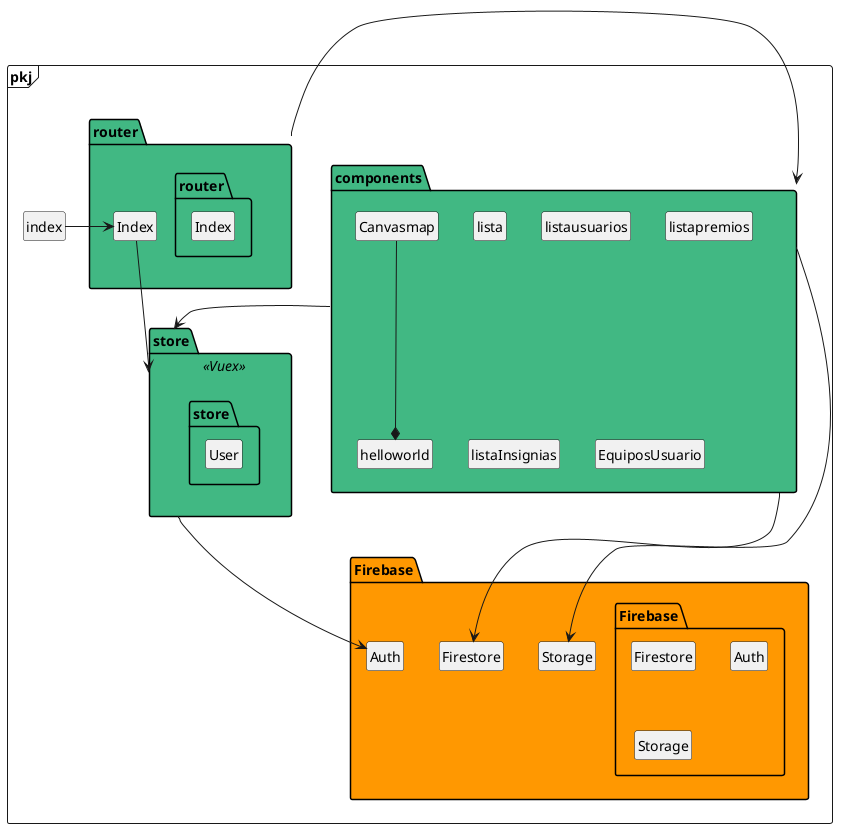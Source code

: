 
@startuml teams

package pkj <<Frame>> {
  class index
  class store <<Vuex>>
  package Firebase #ff9801{
    class  Firebase.Firestore
    class  Firebase.Auth
    class  Firebase.Storage
    }

  package components #41b883{
    class lista
    class helloworld
    class listausuarios
    class listapremios
    class listaInsignias
    class EquiposUsuario
    class EquiposUsuario
    class Canvasmap

    }
  package store #41b883{
    class  store.User
  }  
  package router #41b883{
    class  router.Index
  }
  index -right-> router.Index
  router -right-->components
  router.Index -down-> store
  components -down-> store
  components ---> Firebase.Firestore
  components ---> Firebase.Storage 
  store ---> Firebase.Auth
  Canvasmap--*helloworld
  }

hide empty members   
hide circle
skinparam classAttributeIconSize 0
@enduml